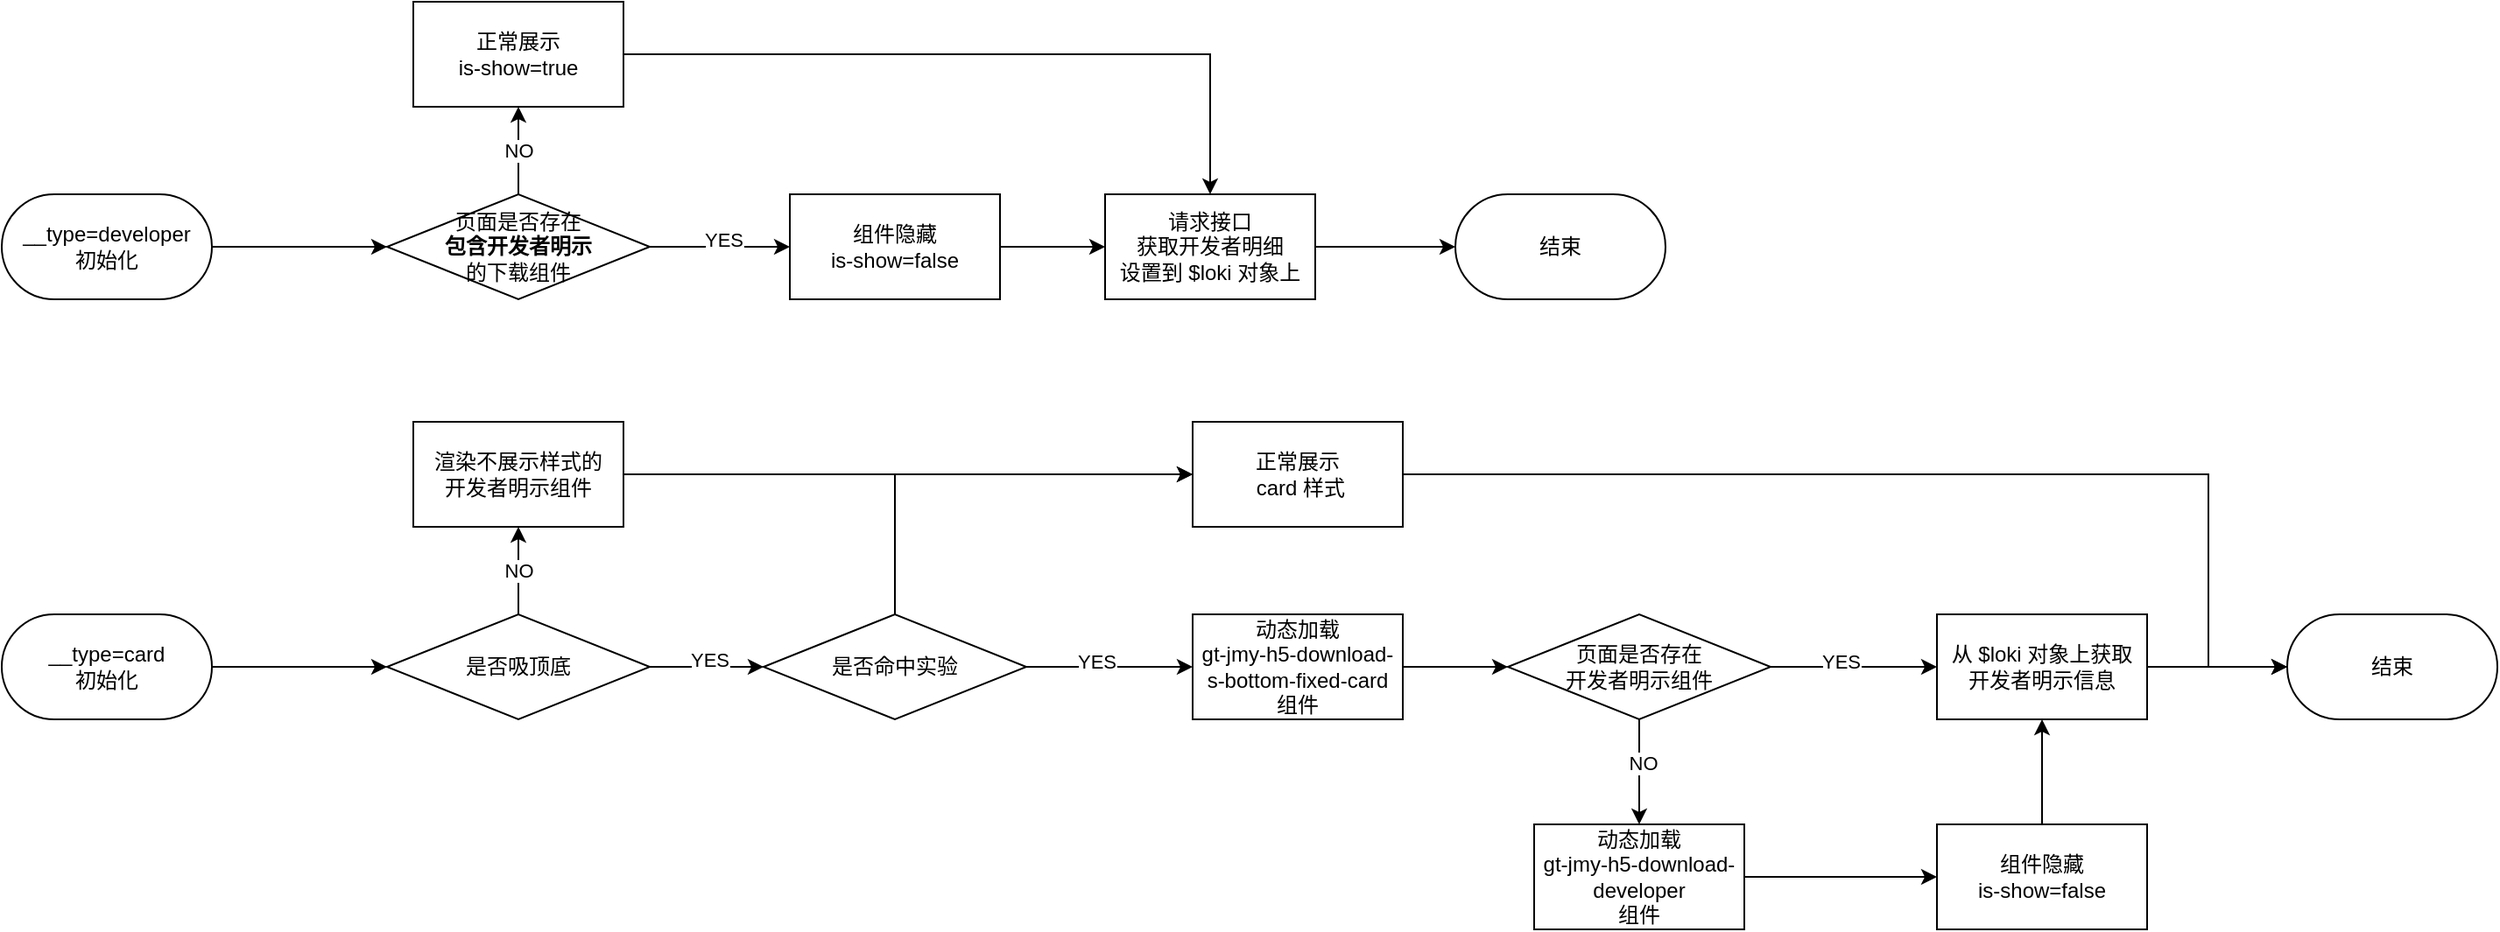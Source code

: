 <mxfile version="14.8.5" type="github">
  <diagram id="0uxpw8byp_DEsFdJM_-7" name="第 1 页">
    <mxGraphModel dx="950" dy="554" grid="1" gridSize="10" guides="1" tooltips="1" connect="1" arrows="1" fold="1" page="1" pageScale="1" pageWidth="2339" pageHeight="3300" math="0" shadow="0">
      <root>
        <mxCell id="0" />
        <mxCell id="1" parent="0" />
        <mxCell id="JkWxlJZMfmTffYu8_tzW-5" value="" style="edgeStyle=orthogonalEdgeStyle;rounded=0;orthogonalLoop=1;jettySize=auto;html=1;" edge="1" parent="1" source="JkWxlJZMfmTffYu8_tzW-1" target="JkWxlJZMfmTffYu8_tzW-4">
          <mxGeometry relative="1" as="geometry" />
        </mxCell>
        <mxCell id="JkWxlJZMfmTffYu8_tzW-1" value="__type=card&lt;br&gt;初始化" style="rounded=1;whiteSpace=wrap;html=1;arcSize=50;" vertex="1" parent="1">
          <mxGeometry x="200" y="550" width="120" height="60" as="geometry" />
        </mxCell>
        <mxCell id="JkWxlJZMfmTffYu8_tzW-7" value="" style="edgeStyle=orthogonalEdgeStyle;rounded=0;orthogonalLoop=1;jettySize=auto;html=1;entryX=0;entryY=0.5;entryDx=0;entryDy=0;" edge="1" parent="1" source="JkWxlJZMfmTffYu8_tzW-4" target="JkWxlJZMfmTffYu8_tzW-29">
          <mxGeometry relative="1" as="geometry">
            <mxPoint x="750" y="580" as="targetPoint" />
          </mxGeometry>
        </mxCell>
        <mxCell id="JkWxlJZMfmTffYu8_tzW-8" value="YES" style="edgeLabel;html=1;align=center;verticalAlign=middle;resizable=0;points=[];" vertex="1" connectable="0" parent="JkWxlJZMfmTffYu8_tzW-7">
          <mxGeometry x="0.032" y="4" relative="1" as="geometry">
            <mxPoint as="offset" />
          </mxGeometry>
        </mxCell>
        <mxCell id="JkWxlJZMfmTffYu8_tzW-10" value="NO&lt;br&gt;" style="edgeStyle=orthogonalEdgeStyle;rounded=0;orthogonalLoop=1;jettySize=auto;html=1;" edge="1" parent="1" source="JkWxlJZMfmTffYu8_tzW-4" target="JkWxlJZMfmTffYu8_tzW-9">
          <mxGeometry relative="1" as="geometry">
            <Array as="points">
              <mxPoint x="495" y="490" />
            </Array>
          </mxGeometry>
        </mxCell>
        <mxCell id="JkWxlJZMfmTffYu8_tzW-4" value="是否吸顶底&lt;span&gt;&lt;br&gt;&lt;/span&gt;" style="rhombus;whiteSpace=wrap;html=1;rounded=1;arcSize=0;" vertex="1" parent="1">
          <mxGeometry x="420" y="550" width="150" height="60" as="geometry" />
        </mxCell>
        <mxCell id="JkWxlJZMfmTffYu8_tzW-34" style="edgeStyle=orthogonalEdgeStyle;rounded=0;orthogonalLoop=1;jettySize=auto;html=1;entryX=0;entryY=0.5;entryDx=0;entryDy=0;" edge="1" parent="1" source="JkWxlJZMfmTffYu8_tzW-9" target="JkWxlJZMfmTffYu8_tzW-33">
          <mxGeometry relative="1" as="geometry" />
        </mxCell>
        <mxCell id="JkWxlJZMfmTffYu8_tzW-9" value="渲染不展示样式的&lt;br&gt;开发者明示组件" style="whiteSpace=wrap;html=1;rounded=1;arcSize=0;" vertex="1" parent="1">
          <mxGeometry x="435" y="440" width="120" height="60" as="geometry" />
        </mxCell>
        <mxCell id="JkWxlJZMfmTffYu8_tzW-12" value="" style="edgeStyle=orthogonalEdgeStyle;rounded=0;orthogonalLoop=1;jettySize=auto;html=1;" edge="1" parent="1" source="JkWxlJZMfmTffYu8_tzW-13" target="JkWxlJZMfmTffYu8_tzW-17">
          <mxGeometry relative="1" as="geometry" />
        </mxCell>
        <mxCell id="JkWxlJZMfmTffYu8_tzW-13" value="__type=developer&lt;br&gt;初始化" style="rounded=1;whiteSpace=wrap;html=1;arcSize=50;" vertex="1" parent="1">
          <mxGeometry x="200" y="310" width="120" height="60" as="geometry" />
        </mxCell>
        <mxCell id="JkWxlJZMfmTffYu8_tzW-14" value="" style="edgeStyle=orthogonalEdgeStyle;rounded=0;orthogonalLoop=1;jettySize=auto;html=1;" edge="1" parent="1" source="JkWxlJZMfmTffYu8_tzW-17" target="JkWxlJZMfmTffYu8_tzW-18">
          <mxGeometry relative="1" as="geometry" />
        </mxCell>
        <mxCell id="JkWxlJZMfmTffYu8_tzW-15" value="YES" style="edgeLabel;html=1;align=center;verticalAlign=middle;resizable=0;points=[];" vertex="1" connectable="0" parent="JkWxlJZMfmTffYu8_tzW-14">
          <mxGeometry x="0.032" y="4" relative="1" as="geometry">
            <mxPoint as="offset" />
          </mxGeometry>
        </mxCell>
        <mxCell id="JkWxlJZMfmTffYu8_tzW-16" value="NO" style="edgeStyle=orthogonalEdgeStyle;rounded=0;orthogonalLoop=1;jettySize=auto;html=1;" edge="1" parent="1" source="JkWxlJZMfmTffYu8_tzW-17" target="JkWxlJZMfmTffYu8_tzW-20">
          <mxGeometry relative="1" as="geometry">
            <Array as="points">
              <mxPoint x="495" y="250" />
            </Array>
          </mxGeometry>
        </mxCell>
        <mxCell id="JkWxlJZMfmTffYu8_tzW-17" value="&lt;span&gt;页面是否存在&lt;br&gt;&lt;b&gt;包含开发者明示&lt;/b&gt;&lt;br&gt;的下载组件&lt;br&gt;&lt;/span&gt;" style="rhombus;whiteSpace=wrap;html=1;rounded=1;arcSize=0;" vertex="1" parent="1">
          <mxGeometry x="420" y="310" width="150" height="60" as="geometry" />
        </mxCell>
        <mxCell id="JkWxlJZMfmTffYu8_tzW-24" value="" style="edgeStyle=orthogonalEdgeStyle;rounded=0;orthogonalLoop=1;jettySize=auto;html=1;" edge="1" parent="1" source="JkWxlJZMfmTffYu8_tzW-18" target="JkWxlJZMfmTffYu8_tzW-21">
          <mxGeometry relative="1" as="geometry" />
        </mxCell>
        <mxCell id="JkWxlJZMfmTffYu8_tzW-18" value="组件隐藏&lt;br&gt;is-show=false" style="whiteSpace=wrap;html=1;rounded=1;arcSize=0;" vertex="1" parent="1">
          <mxGeometry x="650" y="310" width="120" height="60" as="geometry" />
        </mxCell>
        <mxCell id="JkWxlJZMfmTffYu8_tzW-22" value="" style="edgeStyle=orthogonalEdgeStyle;rounded=0;orthogonalLoop=1;jettySize=auto;html=1;" edge="1" parent="1" source="JkWxlJZMfmTffYu8_tzW-20" target="JkWxlJZMfmTffYu8_tzW-21">
          <mxGeometry relative="1" as="geometry" />
        </mxCell>
        <mxCell id="JkWxlJZMfmTffYu8_tzW-20" value="正常展示&lt;br&gt;is-show=true" style="whiteSpace=wrap;html=1;rounded=1;arcSize=0;" vertex="1" parent="1">
          <mxGeometry x="435" y="200" width="120" height="60" as="geometry" />
        </mxCell>
        <mxCell id="JkWxlJZMfmTffYu8_tzW-28" value="" style="edgeStyle=orthogonalEdgeStyle;rounded=0;orthogonalLoop=1;jettySize=auto;html=1;" edge="1" parent="1" source="JkWxlJZMfmTffYu8_tzW-21" target="JkWxlJZMfmTffYu8_tzW-27">
          <mxGeometry relative="1" as="geometry" />
        </mxCell>
        <mxCell id="JkWxlJZMfmTffYu8_tzW-21" value="请求接口&lt;br&gt;获取开发者明细&lt;br&gt;设置到 $loki 对象上" style="whiteSpace=wrap;html=1;rounded=1;arcSize=0;" vertex="1" parent="1">
          <mxGeometry x="830" y="310" width="120" height="60" as="geometry" />
        </mxCell>
        <mxCell id="JkWxlJZMfmTffYu8_tzW-27" value="结束" style="whiteSpace=wrap;html=1;rounded=1;arcSize=50;" vertex="1" parent="1">
          <mxGeometry x="1030" y="310" width="120" height="60" as="geometry" />
        </mxCell>
        <mxCell id="JkWxlJZMfmTffYu8_tzW-31" value="" style="edgeStyle=orthogonalEdgeStyle;rounded=0;orthogonalLoop=1;jettySize=auto;html=1;" edge="1" parent="1" source="JkWxlJZMfmTffYu8_tzW-29" target="JkWxlJZMfmTffYu8_tzW-30">
          <mxGeometry relative="1" as="geometry" />
        </mxCell>
        <mxCell id="JkWxlJZMfmTffYu8_tzW-32" value="YES" style="edgeLabel;html=1;align=center;verticalAlign=middle;resizable=0;points=[];" vertex="1" connectable="0" parent="JkWxlJZMfmTffYu8_tzW-31">
          <mxGeometry x="-0.168" y="3" relative="1" as="geometry">
            <mxPoint as="offset" />
          </mxGeometry>
        </mxCell>
        <mxCell id="JkWxlJZMfmTffYu8_tzW-35" style="edgeStyle=orthogonalEdgeStyle;rounded=0;orthogonalLoop=1;jettySize=auto;html=1;entryX=0;entryY=0.5;entryDx=0;entryDy=0;" edge="1" parent="1" source="JkWxlJZMfmTffYu8_tzW-29" target="JkWxlJZMfmTffYu8_tzW-33">
          <mxGeometry relative="1" as="geometry">
            <Array as="points">
              <mxPoint x="710" y="470" />
            </Array>
          </mxGeometry>
        </mxCell>
        <mxCell id="JkWxlJZMfmTffYu8_tzW-29" value="&lt;span&gt;是否命中实验&lt;br&gt;&lt;/span&gt;" style="rhombus;whiteSpace=wrap;html=1;rounded=1;arcSize=0;" vertex="1" parent="1">
          <mxGeometry x="635" y="550" width="150" height="60" as="geometry" />
        </mxCell>
        <mxCell id="JkWxlJZMfmTffYu8_tzW-37" value="" style="edgeStyle=orthogonalEdgeStyle;rounded=0;orthogonalLoop=1;jettySize=auto;html=1;" edge="1" parent="1" source="JkWxlJZMfmTffYu8_tzW-30" target="JkWxlJZMfmTffYu8_tzW-36">
          <mxGeometry relative="1" as="geometry" />
        </mxCell>
        <mxCell id="JkWxlJZMfmTffYu8_tzW-30" value="动态加载&lt;br&gt;gt-jmy-h5-download-s-bottom-fixed-card&lt;br&gt;组件" style="whiteSpace=wrap;html=1;rounded=1;arcSize=0;" vertex="1" parent="1">
          <mxGeometry x="880" y="550" width="120" height="60" as="geometry" />
        </mxCell>
        <mxCell id="JkWxlJZMfmTffYu8_tzW-41" style="edgeStyle=orthogonalEdgeStyle;rounded=0;orthogonalLoop=1;jettySize=auto;html=1;entryX=0;entryY=0.5;entryDx=0;entryDy=0;" edge="1" parent="1" source="JkWxlJZMfmTffYu8_tzW-33" target="JkWxlJZMfmTffYu8_tzW-49">
          <mxGeometry relative="1" as="geometry">
            <mxPoint x="1500" y="580" as="targetPoint" />
            <Array as="points">
              <mxPoint x="1460" y="470" />
              <mxPoint x="1460" y="580" />
            </Array>
          </mxGeometry>
        </mxCell>
        <mxCell id="JkWxlJZMfmTffYu8_tzW-33" value="正常展示&lt;br&gt;&amp;nbsp;card 样式" style="whiteSpace=wrap;html=1;rounded=1;arcSize=0;" vertex="1" parent="1">
          <mxGeometry x="880" y="440" width="120" height="60" as="geometry" />
        </mxCell>
        <mxCell id="JkWxlJZMfmTffYu8_tzW-39" value="" style="edgeStyle=orthogonalEdgeStyle;rounded=0;orthogonalLoop=1;jettySize=auto;html=1;" edge="1" parent="1" source="JkWxlJZMfmTffYu8_tzW-36" target="JkWxlJZMfmTffYu8_tzW-38">
          <mxGeometry relative="1" as="geometry" />
        </mxCell>
        <mxCell id="JkWxlJZMfmTffYu8_tzW-40" value="YES" style="edgeLabel;html=1;align=center;verticalAlign=middle;resizable=0;points=[];" vertex="1" connectable="0" parent="JkWxlJZMfmTffYu8_tzW-39">
          <mxGeometry x="-0.168" y="3" relative="1" as="geometry">
            <mxPoint as="offset" />
          </mxGeometry>
        </mxCell>
        <mxCell id="JkWxlJZMfmTffYu8_tzW-43" value="" style="edgeStyle=orthogonalEdgeStyle;rounded=0;orthogonalLoop=1;jettySize=auto;html=1;" edge="1" parent="1" source="JkWxlJZMfmTffYu8_tzW-36" target="JkWxlJZMfmTffYu8_tzW-42">
          <mxGeometry relative="1" as="geometry" />
        </mxCell>
        <mxCell id="JkWxlJZMfmTffYu8_tzW-44" value="NO" style="edgeLabel;html=1;align=center;verticalAlign=middle;resizable=0;points=[];" vertex="1" connectable="0" parent="JkWxlJZMfmTffYu8_tzW-43">
          <mxGeometry x="-0.191" y="2" relative="1" as="geometry">
            <mxPoint as="offset" />
          </mxGeometry>
        </mxCell>
        <mxCell id="JkWxlJZMfmTffYu8_tzW-36" value="&lt;span&gt;页面是否存在&lt;br&gt;开发者明示组件&lt;br&gt;&lt;/span&gt;" style="rhombus;whiteSpace=wrap;html=1;rounded=1;arcSize=0;" vertex="1" parent="1">
          <mxGeometry x="1060" y="550" width="150" height="60" as="geometry" />
        </mxCell>
        <mxCell id="JkWxlJZMfmTffYu8_tzW-50" value="" style="edgeStyle=orthogonalEdgeStyle;rounded=0;orthogonalLoop=1;jettySize=auto;html=1;" edge="1" parent="1" source="JkWxlJZMfmTffYu8_tzW-38" target="JkWxlJZMfmTffYu8_tzW-49">
          <mxGeometry relative="1" as="geometry" />
        </mxCell>
        <mxCell id="JkWxlJZMfmTffYu8_tzW-38" value="从 $loki 对象上获取&lt;br&gt;开发者明示信息" style="whiteSpace=wrap;html=1;rounded=1;arcSize=0;" vertex="1" parent="1">
          <mxGeometry x="1305" y="550" width="120" height="60" as="geometry" />
        </mxCell>
        <mxCell id="JkWxlJZMfmTffYu8_tzW-47" value="" style="edgeStyle=orthogonalEdgeStyle;rounded=0;orthogonalLoop=1;jettySize=auto;html=1;" edge="1" parent="1" source="JkWxlJZMfmTffYu8_tzW-42" target="JkWxlJZMfmTffYu8_tzW-46">
          <mxGeometry relative="1" as="geometry" />
        </mxCell>
        <mxCell id="JkWxlJZMfmTffYu8_tzW-42" value="动态加载&lt;br&gt;gt-jmy-h5-download-developer&lt;br&gt;组件" style="whiteSpace=wrap;html=1;rounded=1;arcSize=0;" vertex="1" parent="1">
          <mxGeometry x="1075" y="670" width="120" height="60" as="geometry" />
        </mxCell>
        <mxCell id="JkWxlJZMfmTffYu8_tzW-48" value="" style="edgeStyle=orthogonalEdgeStyle;rounded=0;orthogonalLoop=1;jettySize=auto;html=1;" edge="1" parent="1" source="JkWxlJZMfmTffYu8_tzW-46" target="JkWxlJZMfmTffYu8_tzW-38">
          <mxGeometry relative="1" as="geometry" />
        </mxCell>
        <mxCell id="JkWxlJZMfmTffYu8_tzW-46" value="组件隐藏&lt;br&gt;is-show=false" style="whiteSpace=wrap;html=1;rounded=1;arcSize=0;" vertex="1" parent="1">
          <mxGeometry x="1305" y="670" width="120" height="60" as="geometry" />
        </mxCell>
        <mxCell id="JkWxlJZMfmTffYu8_tzW-49" value="结束" style="whiteSpace=wrap;html=1;rounded=1;arcSize=50;" vertex="1" parent="1">
          <mxGeometry x="1505" y="550" width="120" height="60" as="geometry" />
        </mxCell>
      </root>
    </mxGraphModel>
  </diagram>
</mxfile>
